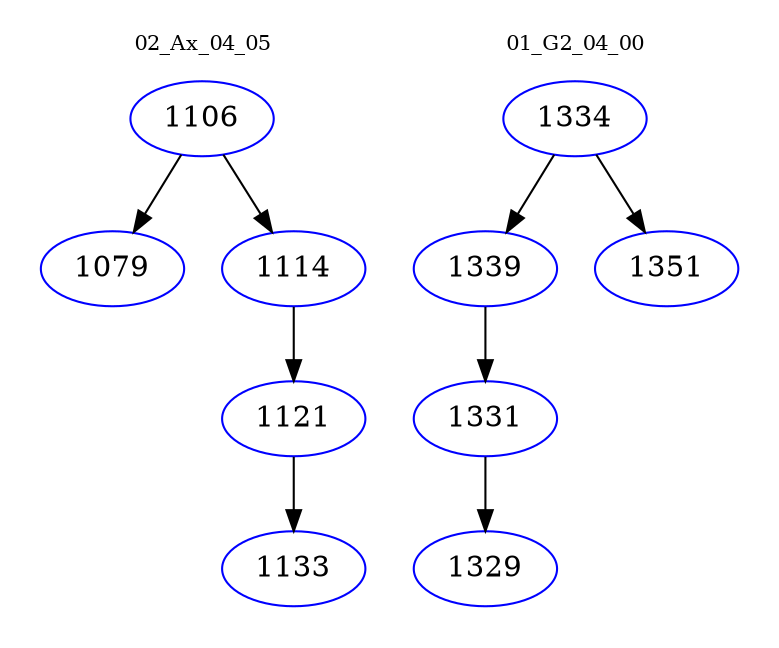 digraph{
subgraph cluster_0 {
color = white
label = "02_Ax_04_05";
fontsize=10;
T0_1106 [label="1106", color="blue"]
T0_1106 -> T0_1079 [color="black"]
T0_1079 [label="1079", color="blue"]
T0_1106 -> T0_1114 [color="black"]
T0_1114 [label="1114", color="blue"]
T0_1114 -> T0_1121 [color="black"]
T0_1121 [label="1121", color="blue"]
T0_1121 -> T0_1133 [color="black"]
T0_1133 [label="1133", color="blue"]
}
subgraph cluster_1 {
color = white
label = "01_G2_04_00";
fontsize=10;
T1_1334 [label="1334", color="blue"]
T1_1334 -> T1_1339 [color="black"]
T1_1339 [label="1339", color="blue"]
T1_1339 -> T1_1331 [color="black"]
T1_1331 [label="1331", color="blue"]
T1_1331 -> T1_1329 [color="black"]
T1_1329 [label="1329", color="blue"]
T1_1334 -> T1_1351 [color="black"]
T1_1351 [label="1351", color="blue"]
}
}
